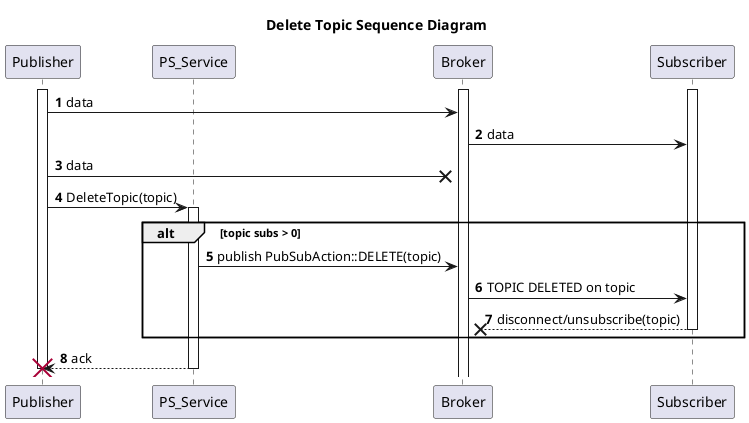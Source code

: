 @startuml delete topic sequence diagram
title Delete Topic Sequence Diagram
autonumber
activate Publisher
participant PS_Service
activate Broker
activate Subscriber

Publisher -> Broker : data
Broker -> Subscriber : data
Publisher ->x Broker : data
Publisher -> PS_Service : DeleteTopic(topic)
activate PS_Service
alt topic subs > 0
    PS_Service -> Broker : publish PubSubAction::DELETE(topic)
    Broker -> Subscriber : TOPIC DELETED on topic
    Subscriber -->x Broker : disconnect/unsubscribe(topic)
    deactivate Subscriber
end
PS_Service --> Publisher : ack
deactivate PS_Service
destroy Publisher

@enduml